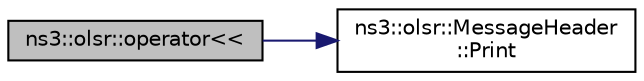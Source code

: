 digraph "ns3::olsr::operator&lt;&lt;"
{
 // LATEX_PDF_SIZE
  edge [fontname="Helvetica",fontsize="10",labelfontname="Helvetica",labelfontsize="10"];
  node [fontname="Helvetica",fontsize="10",shape=record];
  rankdir="LR";
  Node1 [label="ns3::olsr::operator\<\<",height=0.2,width=0.4,color="black", fillcolor="grey75", style="filled", fontcolor="black",tooltip=" "];
  Node1 -> Node2 [color="midnightblue",fontsize="10",style="solid",fontname="Helvetica"];
  Node2 [label="ns3::olsr::MessageHeader\l::Print",height=0.2,width=0.4,color="black", fillcolor="white", style="filled",URL="$classns3_1_1olsr_1_1_message_header.html#a44c500de07fe2319d1fef5134b829c78",tooltip=" "];
}
